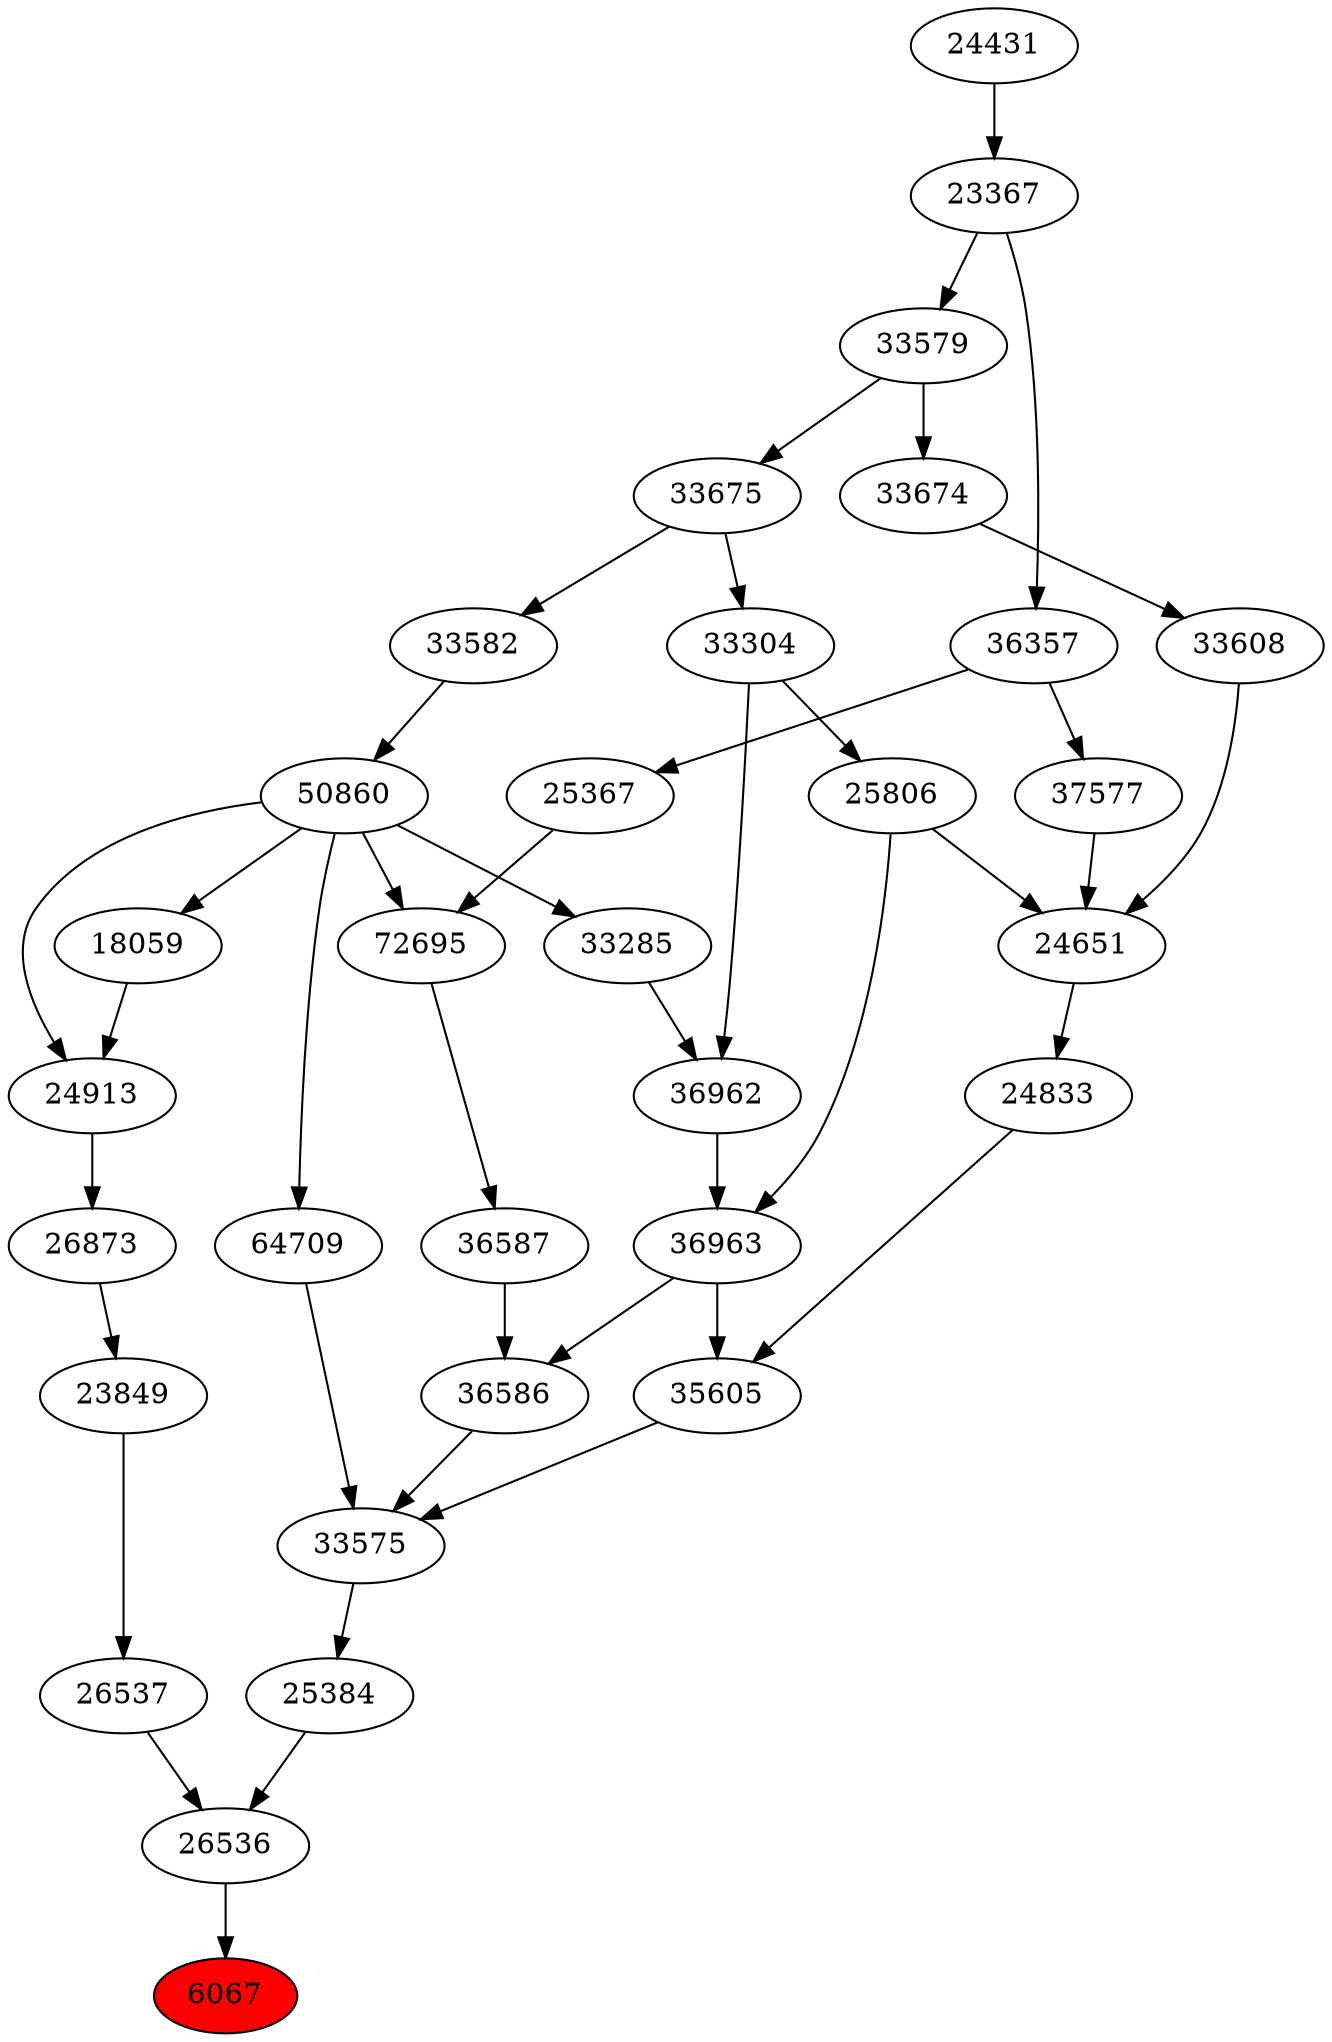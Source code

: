 strict digraph{ 
6067 [label="6067" fillcolor=red style=filled]
26536 -> 6067
26536 [label="26536"]
26537 -> 26536
25384 -> 26536
26537 [label="26537"]
23849 -> 26537
25384 [label="25384"]
33575 -> 25384
23849 [label="23849"]
26873 -> 23849
33575 [label="33575"]
36586 -> 33575
35605 -> 33575
64709 -> 33575
26873 [label="26873"]
24913 -> 26873
36586 [label="36586"]
36587 -> 36586
36963 -> 36586
35605 [label="35605"]
24833 -> 35605
36963 -> 35605
64709 [label="64709"]
50860 -> 64709
24913 [label="24913"]
18059 -> 24913
50860 -> 24913
36587 [label="36587"]
72695 -> 36587
36963 [label="36963"]
36962 -> 36963
25806 -> 36963
24833 [label="24833"]
24651 -> 24833
50860 [label="50860"]
33582 -> 50860
18059 [label="18059"]
50860 -> 18059
72695 [label="72695"]
50860 -> 72695
25367 -> 72695
36962 [label="36962"]
33285 -> 36962
33304 -> 36962
25806 [label="25806"]
33304 -> 25806
24651 [label="24651"]
25806 -> 24651
33608 -> 24651
37577 -> 24651
33582 [label="33582"]
33675 -> 33582
25367 [label="25367"]
36357 -> 25367
33285 [label="33285"]
50860 -> 33285
33304 [label="33304"]
33675 -> 33304
33608 [label="33608"]
33674 -> 33608
37577 [label="37577"]
36357 -> 37577
33675 [label="33675"]
33579 -> 33675
36357 [label="36357"]
23367 -> 36357
33674 [label="33674"]
33579 -> 33674
33579 [label="33579"]
23367 -> 33579
23367 [label="23367"]
24431 -> 23367
24431 [label="24431"]
}